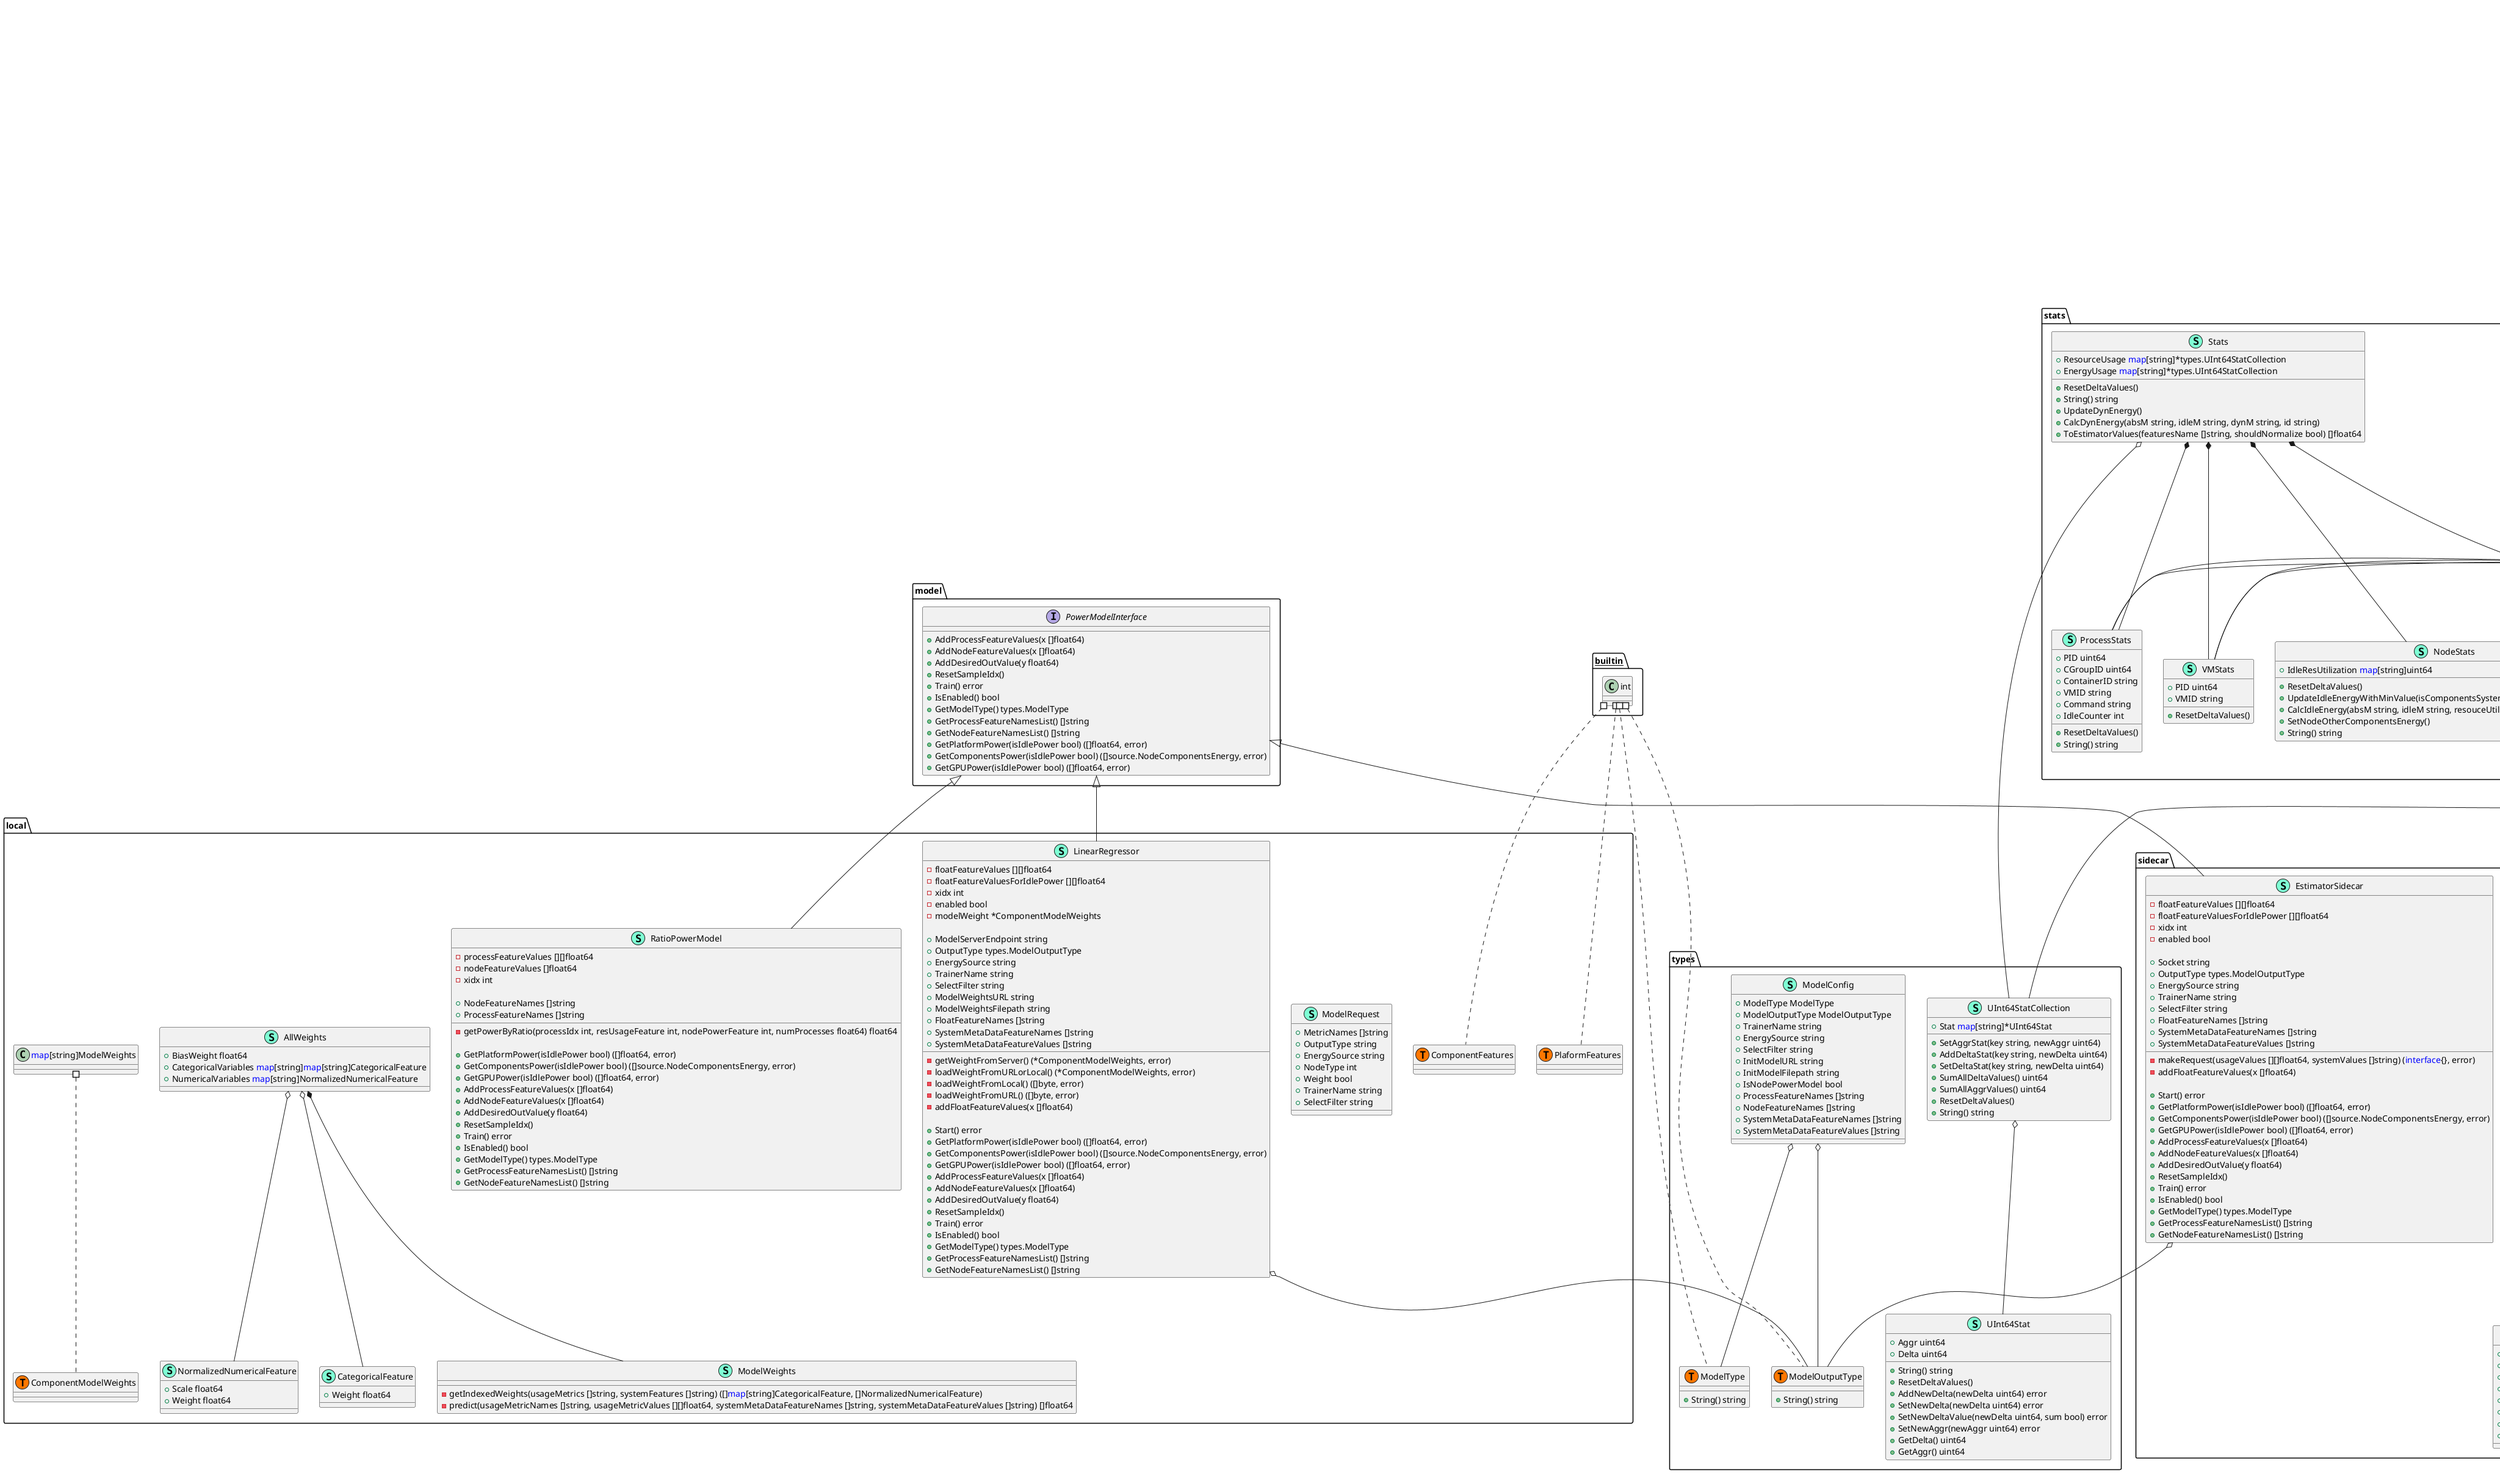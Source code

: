 @startuml
namespace attacher {
    class BccModuleTables << (S,Aquamarine) >> {
        + Module *bcc.Module
        + Table *bcc.Table
        + TableName string
        + CPUFreqTable *bcc.Table

    }
    class ProcessBPFMetrics << (S,Aquamarine) >> {
        + CGroupID uint64
        + ThreadPID uint64
        + PID uint64
        + ProcessRunTime uint64
        + TaskClockTime uint64
        + CPUCycles uint64
        + CPUInstr uint64
        + CacheMisses uint64
        + PageCacheHit uint64
        + VecNR []uint16
        + Command []byte

    }
    class perfCounter << (S,Aquamarine) >> {
        - enabled bool

        + EvType int
        + EvConfig int

    }
}


"attacher.BccModuleTables" o-- "bcc.Module"
"attacher.BccModuleTables" o-- "bcc.Table"

namespace bpf {
    class bpf.ProcessBPFMetrics << (T, #FF7700) >>  {
    }
    class "attacher.ProcessBPFMetrics" as attacherProcessBPFMetrics {
        'This class was created so that we can correctly have an alias pointing to this name. Since it contains dots that can break namespaces
    }
}



namespace bpfassets {
    class asset << (S,Aquamarine) >> {
        - bytes []byte
        - info os.FileInfo

    }
    class bindataFileInfo << (S,Aquamarine) >> {
        - name string
        - size int64
        - mode os.FileMode
        - modTime time.Time

        + Name() string
        + Size() int64
        + Mode() os.FileMode
        + ModTime() time.Time
        + IsDir() bool
        + Sys() <font color=blue>interface</font>{}

    }
    class bintree << (S,Aquamarine) >> {
        + Func <font color=blue>func</font>() (*asset, error)
        + Children <font color=blue>map</font>[string]*bintree

    }
}


"bpfassets.bintree" o-- "bpfassets.bintree"

namespace cgroup {
    interface CCgroupStatHandler  {
        + SetCGroupStat(containerID string, CgroupStatMap <font color=blue>map</font>[string]*types.UInt64StatCollection) error

    }
    class CCgroupV1StatManager << (S,Aquamarine) >> {
        - manager cgroups.Cgroup

        + SetCGroupStat(containerID string, cgroupStatMap <font color=blue>map</font>[string]*types.UInt64StatCollection) error

    }
    class CCgroupV2StatManager << (S,Aquamarine) >> {
        - manager cgroups.Manager

        + SetCGroupStat(containerID string, cgroupStatMap <font color=blue>map</font>[string]*types.UInt64StatCollection) error

    }
    class ContainerInfo << (S,Aquamarine) >> {
        + ContainerID string
        + ContainerName string
        + PodName string
        + Namespace string

    }
}

"cgroup.CCgroupStatHandler" <|-- "cgroup.CCgroupV1StatManager"
"cgroup.CCgroupStatHandler" <|-- "cgroup.CCgroupV2StatManager"


namespace collector {
    class Collector << (S,Aquamarine) >> {
        + NodeStats stats.NodeStats
        + ProcessStats <font color=blue>map</font>[uint64]*stats.ProcessStats
        + ContainerStats <font color=blue>map</font>[string]*stats.ContainerStats
        + VMStats <font color=blue>map</font>[string]*stats.VMStats

        - resetDeltaValue() 
        - updateResourceUtilizationMetrics() 
        - updateNodeAvgCPUFrequencyFromEBPF() 
        - updateNodeResourceUtilizationMetrics(wg *sync.WaitGroup) 
        - updateProcessResourceUtilizationMetrics(wg *sync.WaitGroup) 
        - updateContainerResourceUtilizationMetrics() 
        - handleIdlingProcess(pStat *stats.ProcessStats) 
        - handleInactiveContainers(foundContainer <font color=blue>map</font>[string]bool) 
        - handleInactiveVM(foundVM <font color=blue>map</font>[string]bool) 
        - printDebugMetrics() 
        - createContainerStatsIfNotExist(containerID string, cGroupID uint64, pid uint64, withCGroupID bool) 

        + Initialize() error
        + Destroy() 
        + Update() 
        + UpdateEnergyUtilizationMetrics() 
        + UpdateNodeEnergyUtilizationMetrics() 
        + UpdateProcessEnergyUtilizationMetrics() 
        + AggregateProcessResourceUtilizationMetrics() 
        + AggregateProcessEnergyUtilizationMetrics() 

    }
}


"collector.Collector" o-- "stats.ContainerStats"
"collector.Collector" o-- "stats.NodeStats"
"collector.Collector" o-- "stats.ProcessStats"
"collector.Collector" o-- "stats.VMStats"

namespace components {
    interface powerInterface  {
        + GetName() string
        + GetAbsEnergyFromDram() (uint64, error)
        + GetAbsEnergyFromCore() (uint64, error)
        + GetAbsEnergyFromUncore() (uint64, error)
        + GetAbsEnergyFromPackage() (uint64, error)
        + GetAbsEnergyFromNodeComponents() <font color=blue>map</font>[int]source.NodeComponentsEnergy
        + StopPower() 
        + IsSystemCollectionSupported() bool

    }
}



namespace config {
    interface Client  {
        - getUnixName() (unix.Utsname, error)
        - getCgroupV2File() string

    }
    class config << (S,Aquamarine) >> {
        - getUnixName() (unix.Utsname, error)
        - getCgroupV2File() string

    }
}

"config.Client" <|-- "config.config"


namespace container {
    class collector << (S,Aquamarine) >> {
        - descriptions <font color=blue>map</font>[string]*prometheus.Desc
        - collectors <font color=blue>map</font>[string]metricfactory.PromMetric

        + ContainerStats <font color=blue>map</font>[string]*stats.ContainerStats
        + Mx *sync.Mutex

        - initMetrics() 
        - collectTotalEnergyMetrics(ch <font color=blue>chan</font> prometheus.Metric, container *stats.ContainerStats) 

        + Describe(ch <font color=blue>chan</font> *prometheus.Desc) 
        + Collect(ch <font color=blue>chan</font> prometheus.Metric) 

    }
}


"container.collector" o-- "stats.ContainerStats"
"container.collector" o-- "sync.Mutex"

namespace gpu {
    interface acceleratorInterface  {
        + GetName() string
        + Init() error
        + Shutdown() bool
        + GetGpus() []<font color=blue>interface</font>{}
        + GetAbsEnergyFromGPU() []uint32
        + GetProcessResourceUtilizationPerDevice(device <font color=blue>interface</font>{}, since time.Duration) (<font color=blue>map</font>[uint32]source.ProcessUtilizationSample, error)
        + IsGPUCollectionSupported() bool
        + SetGPUCollectionSupported( bool) 

    }
}



namespace kubelet {
    class KubeletPodLister << (S,Aquamarine) >> {
        + ListPods() (*[]v1.Pod, error)

    }
}



namespace kubernetes {
    class ObjListWatcher << (S,Aquamarine) >> {
        - k8sCli *kubernetes.Clientset
        - informer cache.SharedInformer
        - stopChannel <font color=blue>chan</font> <font color=blue>struct</font>{}

        + Mx *sync.Mutex
        + ResourceKind string
        + ContainerStats *<font color=blue>map</font>[string]*stats.ContainerStats

        - handleUpdate(oldObj <font color=blue>interface</font>{}, newObj <font color=blue>interface</font>{}) 
        - handleAdd(obj <font color=blue>interface</font>{}) 
        - fillInfo(pod *v1.Pod, containers []v1.ContainerStatus) error
        - handleDeleted(obj <font color=blue>interface</font>{}) 
        - deleteInfo(containers []v1.ContainerStatus) 

        + Run() 
        + Stop() 

    }
}


"kubernetes.ObjListWatcher" o-- "stats.ContainerStats"
"kubernetes.ObjListWatcher" o-- "sync.Mutex"

namespace local {
    class AllWeights << (S,Aquamarine) >> {
        + BiasWeight float64
        + CategoricalVariables <font color=blue>map</font>[string]<font color=blue>map</font>[string]CategoricalFeature
        + NumericalVariables <font color=blue>map</font>[string]NormalizedNumericalFeature

    }
    class CategoricalFeature << (S,Aquamarine) >> {
        + Weight float64

    }
    class LinearRegressor << (S,Aquamarine) >> {
        - floatFeatureValues [][]float64
        - floatFeatureValuesForIdlePower [][]float64
        - xidx int
        - enabled bool
        - modelWeight *ComponentModelWeights

        + ModelServerEndpoint string
        + OutputType types.ModelOutputType
        + EnergySource string
        + TrainerName string
        + SelectFilter string
        + ModelWeightsURL string
        + ModelWeightsFilepath string
        + FloatFeatureNames []string
        + SystemMetaDataFeatureNames []string
        + SystemMetaDataFeatureValues []string

        - getWeightFromServer() (*ComponentModelWeights, error)
        - loadWeightFromURLorLocal() (*ComponentModelWeights, error)
        - loadWeightFromLocal() ([]byte, error)
        - loadWeightFromURL() ([]byte, error)
        - addFloatFeatureValues(x []float64) 

        + Start() error
        + GetPlatformPower(isIdlePower bool) ([]float64, error)
        + GetComponentsPower(isIdlePower bool) ([]source.NodeComponentsEnergy, error)
        + GetGPUPower(isIdlePower bool) ([]float64, error)
        + AddProcessFeatureValues(x []float64) 
        + AddNodeFeatureValues(x []float64) 
        + AddDesiredOutValue(y float64) 
        + ResetSampleIdx() 
        + Train() error
        + IsEnabled() bool
        + GetModelType() types.ModelType
        + GetProcessFeatureNamesList() []string
        + GetNodeFeatureNamesList() []string

    }
    class ModelRequest << (S,Aquamarine) >> {
        + MetricNames []string
        + OutputType string
        + EnergySource string
        + NodeType int
        + Weight bool
        + TrainerName string
        + SelectFilter string

    }
    class ModelWeights << (S,Aquamarine) >> {
        - getIndexedWeights(usageMetrics []string, systemFeatures []string) ([]<font color=blue>map</font>[string]CategoricalFeature, []NormalizedNumericalFeature)
        - predict(usageMetricNames []string, usageMetricValues [][]float64, systemMetaDataFeatureNames []string, systemMetaDataFeatureValues []string) []float64

    }
    class NormalizedNumericalFeature << (S,Aquamarine) >> {
        + Scale float64
        + Weight float64

    }
    class RatioPowerModel << (S,Aquamarine) >> {
        - processFeatureValues [][]float64
        - nodeFeatureValues []float64
        - xidx int

        + NodeFeatureNames []string
        + ProcessFeatureNames []string

        - getPowerByRatio(processIdx int, resUsageFeature int, nodePowerFeature int, numProcesses float64) float64

        + GetPlatformPower(isIdlePower bool) ([]float64, error)
        + GetComponentsPower(isIdlePower bool) ([]source.NodeComponentsEnergy, error)
        + GetGPUPower(isIdlePower bool) ([]float64, error)
        + AddProcessFeatureValues(x []float64) 
        + AddNodeFeatureValues(x []float64) 
        + AddDesiredOutValue(y float64) 
        + ResetSampleIdx() 
        + Train() error
        + IsEnabled() bool
        + GetModelType() types.ModelType
        + GetProcessFeatureNamesList() []string
        + GetNodeFeatureNamesList() []string

    }
    class local.ComponentFeatures << (T, #FF7700) >>  {
    }
    class local.ComponentModelWeights << (T, #FF7700) >>  {
    }
    class local.PlaformFeatures << (T, #FF7700) >>  {
    }
}
"local.AllWeights" *-- "local.ModelWeights"

"model.PowerModelInterface" <|-- "local.LinearRegressor"
"model.PowerModelInterface" <|-- "local.RatioPowerModel"

"local.AllWeights" o-- "local.CategoricalFeature"
"local.AllWeights" o-- "local.NormalizedNumericalFeature"
"local.LinearRegressor" o-- "types.ModelOutputType"

namespace manager {
    class CollectorManager << (S,Aquamarine) >> {
        + StatsCollector *collector.Collector
        + PrometheusCollector *metrics.PrometheusExporter
        + Watcher *kubernetes.ObjListWatcher

        + Start() error

    }
}


"manager.CollectorManager" o-- "collector.Collector"
"manager.CollectorManager" o-- "kubernetes.ObjListWatcher"
"manager.CollectorManager" o-- "metrics.PrometheusExporter"

namespace metricfactory {
    interface PromMetric  {
        + Desc() *prometheus.Desc
        + MustMetric(value float64, labelValues ...string) prometheus.Metric

    }
    class bpfGauge << (S,Aquamarine) >> {
        - desc *prometheus.Desc

        + Desc() *prometheus.Desc
        + MustMetric(value float64, labelValues ...string) prometheus.Metric

    }
    class promCounter << (S,Aquamarine) >> {
        - desc *prometheus.Desc

        + Desc() *prometheus.Desc
        + MustMetric(value float64, labelValues ...string) prometheus.Metric

    }
}

"metricfactory.PromMetric" <|-- "metricfactory.bpfGauge"
"metricfactory.PromMetric" <|-- "metricfactory.promCounter"


namespace metrics {
    class PrometheusExporter << (S,Aquamarine) >> {
        + ProcessStatsCollector prometheus.Collector
        + ContainerStatsCollector prometheus.Collector
        + VMStatsCollector prometheus.Collector
        + NodeStatsCollector prometheus.Collector
        + Mx sync.Mutex

        + NewProcessCollector(processMetrics <font color=blue>map</font>[uint64]*stats.ProcessStats) 
        + NewContainerCollector(containerMetrics <font color=blue>map</font>[string]*stats.ContainerStats) 
        + NewVMCollector(vmMetrics <font color=blue>map</font>[string]*stats.VMStats) 
        + NewNodeCollector(nodeMetrics *stats.NodeStats) 
        + RegisterMetrics() *prometheus.Registry

    }
}


"metrics.PrometheusExporter" o-- "prometheus.Collector"
"metrics.PrometheusExporter" o-- "sync.Mutex"

namespace model {
    interface PowerModelInterface  {
        + AddProcessFeatureValues(x []float64) 
        + AddNodeFeatureValues(x []float64) 
        + AddDesiredOutValue(y float64) 
        + ResetSampleIdx() 
        + Train() error
        + IsEnabled() bool
        + GetModelType() types.ModelType
        + GetProcessFeatureNamesList() []string
        + GetNodeFeatureNamesList() []string
        + GetPlatformPower(isIdlePower bool) ([]float64, error)
        + GetComponentsPower(isIdlePower bool) ([]source.NodeComponentsEnergy, error)
        + GetGPUPower(isIdlePower bool) ([]float64, error)

    }
}



namespace node {
    class collector << (S,Aquamarine) >> {
        - descriptions <font color=blue>map</font>[string]*prometheus.Desc
        - collectors <font color=blue>map</font>[string]metricfactory.PromMetric

        + NodeStats *stats.NodeStats
        + Mx *sync.Mutex

        - initMetrics() 

        + Describe(ch <font color=blue>chan</font> *prometheus.Desc) 
        + Collect(ch <font color=blue>chan</font> prometheus.Metric) 

    }
}


"node.collector" o-- "stats.NodeStats"
"node.collector" o-- "sync.Mutex"

namespace nodecred {
    interface NodeCredInterface  {
        + GetNodeCredByNodeName(nodeName string, target string) (<font color=blue>map</font>[string]string, error)
        + IsSupported(info <font color=blue>map</font>[string]string) bool

    }
    class csvNodeCred << (S,Aquamarine) >> {
        + GetNodeCredByNodeName(nodeName string, target string) (<font color=blue>map</font>[string]string, error)
        + IsSupported(info <font color=blue>map</font>[string]string) bool

    }
}

"nodecred.NodeCredInterface" <|-- "nodecred.csvNodeCred"


namespace platform {
    class dummy << (S,Aquamarine) >> {
        + GetName() string
        + IsSystemCollectionSupported() bool
        + StopPower() 
        + GetAbsEnergyFromPlatform() (<font color=blue>map</font>[string]float64, error)

    }
    interface powerInterface  {
        + GetName() string
        + GetAbsEnergyFromPlatform() (<font color=blue>map</font>[string]float64, error)
        + StopPower() 
        + IsSystemCollectionSupported() bool

    }
}

"platform.powerInterface" <|-- "platform.dummy"


namespace process {
    class collector << (S,Aquamarine) >> {
        - descriptions <font color=blue>map</font>[string]*prometheus.Desc
        - collectors <font color=blue>map</font>[string]metricfactory.PromMetric

        + ProcessStats <font color=blue>map</font>[uint64]*stats.ProcessStats
        + Mx *sync.Mutex

        - initMetrics() 

        + Describe(ch <font color=blue>chan</font> *prometheus.Desc) 
        + Collect(ch <font color=blue>chan</font> prometheus.Metric) 

    }
}


"process.collector" o-- "stats.ProcessStats"
"process.collector" o-- "sync.Mutex"

namespace qat {
    interface qatInterface  {
        + Init() error
        + Shutdown() bool
        + GetQATs() <font color=blue>map</font>[string]<font color=blue>interface</font>{}
        + GetQATUtilization(device <font color=blue>map</font>[string]<font color=blue>interface</font>{}) (<font color=blue>map</font>[string]source.DeviceUtilizationSample, error)
        + IsQATCollectionSupported() bool
        + SetQATCollectionSupported( bool) 

    }
}



namespace sidecar {
    class ComponentPowerResponse << (S,Aquamarine) >> {
        + Powers <font color=blue>map</font>[string][]float64
        + Message string

    }
    class EstimatorSidecar << (S,Aquamarine) >> {
        - floatFeatureValues [][]float64
        - floatFeatureValuesForIdlePower [][]float64
        - xidx int
        - enabled bool

        + Socket string
        + OutputType types.ModelOutputType
        + EnergySource string
        + TrainerName string
        + SelectFilter string
        + FloatFeatureNames []string
        + SystemMetaDataFeatureNames []string
        + SystemMetaDataFeatureValues []string

        - makeRequest(usageValues [][]float64, systemValues []string) (<font color=blue>interface</font>{}, error)
        - addFloatFeatureValues(x []float64) 

        + Start() error
        + GetPlatformPower(isIdlePower bool) ([]float64, error)
        + GetComponentsPower(isIdlePower bool) ([]source.NodeComponentsEnergy, error)
        + GetGPUPower(isIdlePower bool) ([]float64, error)
        + AddProcessFeatureValues(x []float64) 
        + AddNodeFeatureValues(x []float64) 
        + AddDesiredOutValue(y float64) 
        + ResetSampleIdx() 
        + Train() error
        + IsEnabled() bool
        + GetModelType() types.ModelType
        + GetProcessFeatureNamesList() []string
        + GetNodeFeatureNamesList() []string

    }
    class PlatformPowerResponse << (S,Aquamarine) >> {
        + Powers []float64
        + Message string

    }
    class PowerRequest << (S,Aquamarine) >> {
        + FloatFeatureNames []string
        + UsageValues [][]float64
        + OutputType string
        + EnergySource string
        + SystemMetaDataFeatureNames []string
        + SystemMetaDataFeatureValues []string
        + TrainerName string
        + SelectFilter string

    }
}

"model.PowerModelInterface" <|-- "sidecar.EstimatorSidecar"

"sidecar.EstimatorSidecar" o-- "types.ModelOutputType"

namespace source {
    class ACPI << (S,Aquamarine) >> {
        - powerPath string

        + CollectEnergy bool

        + GetName() string
        + StopPower() 
        + GetCPUCoreFrequency() <font color=blue>map</font>[int32]uint64
        + IsSystemCollectionSupported() bool
        + IsHWMONCollectionSupported() bool
        + GetAbsEnergyFromPlatform() (<font color=blue>map</font>[string]float64, error)

    }
    class Actions << (S,Aquamarine) >> {
        + PowerPowerSupplyReset PowerPowerSupplyReset

    }
    class ApmXgeneSysfs << (S,Aquamarine) >> {
        - currTime time.Time

        + GetName() string
        + IsSystemCollectionSupported() bool
        + GetAbsEnergyFromDram() (uint64, error)
        + GetAbsEnergyFromCore() (uint64, error)
        + GetAbsEnergyFromUncore() (uint64, error)
        + GetAbsEnergyFromPackage() (uint64, error)
        + GetAbsEnergyFromNodeComponents() <font color=blue>map</font>[int]NodeComponentsEnergy
        + StopPower() 

    }
    class DeviceUtilizationSample << (S,Aquamarine) >> {
        + SampleCnt uint64
        + PciTransCnt uint64
        + Latency uint64
        + BwIn uint64
        + BwOut uint64
        + CprUtil uint64
        + DcprUtil uint64
        + XltUtil uint64
        + CphUtil uint64
        + AthUtil uint64

    }
    class GPUDummy << (S,Aquamarine) >> {
        - collectionSupported bool

        + GetName() string
        + Init() error
        + Shutdown() bool
        + GetAbsEnergyFromGPU() []uint32
        + GetGpus() []<font color=blue>interface</font>{}
        + GetProcessResourceUtilizationPerDevice(device <font color=blue>interface</font>{}, since time.Duration) (<font color=blue>map</font>[uint32]ProcessUtilizationSample, error)
        + IsGPUCollectionSupported() bool
        + SetGPUCollectionSupported(supported bool) 

    }
    class GPUNvml << (S,Aquamarine) >> {
        - collectionSupported bool

        + GetName() string
        + Init() error
        + Shutdown() bool
        + GetGpus() []<font color=blue>interface</font>{}
        + GetAbsEnergyFromGPU() []uint32
        + GetProcessResourceUtilizationPerDevice(device <font color=blue>interface</font>{}, since time.Duration) (<font color=blue>map</font>[uint32]ProcessUtilizationSample, error)
        + IsGPUCollectionSupported() bool
        + SetGPUCollectionSupported(supported bool) 

    }
    class InputRanges << (S,Aquamarine) >> {
        + InputType string
        + MinimumVoltage int
        + MaximumVoltage int
        + OutputWattage int

    }
    class NodeComponentsEnergy << (S,Aquamarine) >> {
        + Core uint64
        + DRAM uint64
        + Uncore uint64
        + Pkg uint64

        + String() string

    }
    class PowerControl << (S,Aquamarine) >> {
        + OdataID string
        + MemberID string
        + Name string
        + PowerConsumedWatts int
        + PowerRequestedWatts int
        + PowerAvailableWatts int
        + PowerCapacityWatts int
        + PowerAllocatedWatts int
        + PowerMetrics PowerMetrics
        + PowerLimit PowerLimit
        + RelatedItem []RelatedItem
        + Status Status

    }
    class PowerDummy << (S,Aquamarine) >> {
        + GetName() string
        + IsSystemCollectionSupported() bool
        + StopPower() 
        + GetAbsEnergyFromDram() (uint64, error)
        + GetAbsEnergyFromCore() (uint64, error)
        + GetAbsEnergyFromUncore() (uint64, error)
        + GetAbsEnergyFromPackage() (uint64, error)
        + GetAbsEnergyFromNodeComponents() <font color=blue>map</font>[int]NodeComponentsEnergy

    }
    class PowerEstimate << (S,Aquamarine) >> {
        + GetName() string
        + IsSystemCollectionSupported() bool
        + StopPower() 
        + GetAbsEnergyFromDram() (uint64, error)
        + GetAbsEnergyFromCore() (uint64, error)
        + GetAbsEnergyFromUncore() (uint64, error)
        + GetAbsEnergyFromPackage() (uint64, error)
        + GetAbsEnergyFromNodeComponents() <font color=blue>map</font>[int]NodeComponentsEnergy

    }
    class PowerEstimateData << (S,Aquamarine) >> {
        + Architecture string
        + MinWatts float64
        + MaxWatts float64
        + PerGBWatts float64

    }
    class PowerHMC << (S,Aquamarine) >> {
        + GetName() string
        + StopPower() 
        + IsSystemCollectionSupported() bool
        + GetAbsEnergyFromPlatform() (<font color=blue>map</font>[string]float64, error)

    }
    class PowerLimit << (S,Aquamarine) >> {
        + LimitInWatts int
        + LimitException string
        + CorrectionInMs int

    }
    class PowerMSR << (S,Aquamarine) >> {
        + GetName() string
        + IsSystemCollectionSupported() bool
        + GetAbsEnergyFromDram() (uint64, error)
        + GetAbsEnergyFromCore() (uint64, error)
        + GetAbsEnergyFromUncore() (uint64, error)
        + GetAbsEnergyFromPackage() (uint64, error)
        + GetAbsEnergyFromNodeComponents() <font color=blue>map</font>[int]NodeComponentsEnergy
        + StopPower() 

    }
    class PowerMetrics << (S,Aquamarine) >> {
        + IntervalInMin int
        + MinConsumedWatts int
        + MaxConsumedWatts int
        + AverageConsumedWatts int

    }
    class PowerPowerSupplyReset << (S,Aquamarine) >> {
        + Target string

    }
    class PowerSupplies << (S,Aquamarine) >> {
        + OdataID string
        + MemberID string
        + Name string
        + Status Status
        + PowerSupplyType string
        + LineInputVoltageType string
        + LineInputVoltage int
        + PowerCapacityWatts int
        + LastPowerOutputWatts int
        + Model string
        + Manufacturer string
        + FirmwareVersion string
        + SerialNumber string
        + PartNumber string
        + SparePartNumber string
        + InputRanges []InputRanges
        + RelatedItem []RelatedItem

    }
    class PowerSysfs << (S,Aquamarine) >> {
        + GetName() string
        + IsSystemCollectionSupported() bool
        + GetAbsEnergyFromDram() (uint64, error)
        + GetAbsEnergyFromCore() (uint64, error)
        + GetAbsEnergyFromUncore() (uint64, error)
        + GetAbsEnergyFromPackage() (uint64, error)
        + GetAbsEnergyFromNodeComponents() <font color=blue>map</font>[int]NodeComponentsEnergy
        + StopPower() 
        + GetMaxEnergyRangeFromDram() (uint64, error)
        + GetMaxEnergyRangeFromCore() (uint64, error)
        + GetMaxEnergyRangeFromUncore() (uint64, error)
        + GetMaxEnergyRangeFromPackage() (uint64, error)

    }
    class ProcessUtilizationSample << (S,Aquamarine) >> {
        + Pid uint32
        + TimeStamp uint64
        + SmUtil uint32
        + MemUtil uint32
        + EncUtil uint32
        + DecUtil uint32

    }
    class QATTelemetry << (S,Aquamarine) >> {
        - collectionSupported bool

        + GetName() string
        + Init() error
        + GetQATUtilization(devices <font color=blue>map</font>[string]<font color=blue>interface</font>{}) (<font color=blue>map</font>[string]DeviceUtilizationSample, error)
        + Shutdown() bool
        + GetQATs() <font color=blue>map</font>[string]<font color=blue>interface</font>{}
        + IsQATCollectionSupported() bool
        + SetQATCollectionSupported(supported bool) 

    }
    class RedFishClient << (S,Aquamarine) >> {
        - accessInfo RedfishAccessInfo
        - systems []*RedfishSystemPowerResult
        - ticker *time.Ticker
        - probeInterval time.Duration
        - mutex sync.Mutex

        + GetName() string
        + IsSystemCollectionSupported() bool
        + GetAbsEnergyFromPlatform() (<font color=blue>map</font>[string]float64, error)
        + StopPower() 

    }
    class RedfishAccessInfo << (S,Aquamarine) >> {
        + Username string
        + Password string
        + Host string

    }
    class RedfishPowerModel << (S,Aquamarine) >> {
        + OdataType string
        + ID string
        + Name string
        + PowerControl []PowerControl
        + Voltages []Voltages
        + PowerSupplies []PowerSupplies
        + Actions Actions
        + OdataID string

    }
    class RedfishSystemModel << (S,Aquamarine) >> {
        + OdataContext string
        + OdataID string
        + OdataType string
        + Description string
        + Members []<font color=blue>struct</font>{string}
        + MembersOdataCount int
        + Name string

    }
    class RedfishSystemPowerResult << (S,Aquamarine) >> {
        - system string
        - consumedWatts int
        - timestamp time.Time

    }
    class RelatedItem << (S,Aquamarine) >> {
        + OdataID string

    }
    class Status << (S,Aquamarine) >> {
        + State string
        + Health string

    }
    class Voltages << (S,Aquamarine) >> {
        + OdataID string
        + MemberID string
        + Name string
        + SensorNumber int
        + Status Status
        + ReadingVolts int
        + UpperThresholdNonCritical float64
        + UpperThresholdCritical int
        + UpperThresholdFatal int
        + LowerThresholdNonCritical float64
        + LowerThresholdCritical int
        + LowerThresholdFatal int
        + MinReadingRange int
        + MaxReadingRange int
        + PhysicalContext string
        + RelatedItem []RelatedItem

    }
    class qatDevInfo << (S,Aquamarine) >> {
        - addr string
        - datafile *os.File

    }
}

"platform.powerInterface" <|-- "source.ACPI"
"components.powerInterface" <|-- "source.ApmXgeneSysfs"
"gpu.acceleratorInterface" <|-- "source.GPUDummy"
"gpu.acceleratorInterface" <|-- "source.GPUNvml"
"components.powerInterface" <|-- "source.PowerDummy"
"components.powerInterface" <|-- "source.PowerEstimate"
"platform.powerInterface" <|-- "source.PowerHMC"
"components.powerInterface" <|-- "source.PowerMSR"
"components.powerInterface" <|-- "source.PowerSysfs"
"qat.qatInterface" <|-- "source.QATTelemetry"
"platform.powerInterface" <|-- "source.RedFishClient"

"source.Actions" o-- "source.PowerPowerSupplyReset"
"source.PowerControl" o-- "source.PowerLimit"
"source.PowerControl" o-- "source.PowerMetrics"
"source.PowerControl" o-- "source.RelatedItem"
"source.PowerControl" o-- "source.Status"
"source.PowerSupplies" o-- "source.InputRanges"
"source.PowerSupplies" o-- "source.RelatedItem"
"source.PowerSupplies" o-- "source.Status"
"source.RedfishPowerModel" o-- "source.Actions"
"source.RedfishPowerModel" o-- "source.PowerControl"
"source.RedfishPowerModel" o-- "source.PowerSupplies"
"source.RedfishPowerModel" o-- "source.Voltages"
"source.Voltages" o-- "source.RelatedItem"
"source.Voltages" o-- "source.Status"

namespace stats {
    class CPUModelData << (S,Aquamarine) >> {
        + Core string
        + Uarch string
        + Family string
        + Model string
        + Stepping string

    }
    class CPUS << (S,Aquamarine) >> {
        - cpusInfo []CPUModelData

    }
    class ContainerStats << (S,Aquamarine) >> {
        + PIDS <font color=blue>map</font>[uint64]bool
        + ContainerID string
        + ContainerName string
        + PodName string
        + Namespace string
        + CgroupStatHandler cgroup.CCgroupStatHandler
        + CgroupStatMap <font color=blue>map</font>[string]*types.UInt64StatCollection

        + ResetDeltaValues() 
        + SetLatestProcess(pid uint64) 
        + String() string
        + UpdateCgroupMetrics() error

    }
    class NodeStats << (S,Aquamarine) >> {
        + IdleResUtilization <font color=blue>map</font>[string]uint64

        + ResetDeltaValues() 
        + UpdateIdleEnergyWithMinValue(isComponentsSystemCollectionSupported bool) 
        + CalcIdleEnergy(absM string, idleM string, resouceUtil string) 
        + SetNodeOtherComponentsEnergy() 
        + String() string

    }
    class ProcessStats << (S,Aquamarine) >> {
        + PID uint64
        + CGroupID uint64
        + ContainerID string
        + VMID string
        + Command string
        + IdleCounter int

        + ResetDeltaValues() 
        + String() string

    }
    class Stats << (S,Aquamarine) >> {
        + ResourceUsage <font color=blue>map</font>[string]*types.UInt64StatCollection
        + EnergyUsage <font color=blue>map</font>[string]*types.UInt64StatCollection

        + ResetDeltaValues() 
        + String() string
        + UpdateDynEnergy() 
        + CalcDynEnergy(absM string, idleM string, dynM string, id string) 
        + ToEstimatorValues(featuresName []string, shouldNormalize bool) []float64

    }
    class VMStats << (S,Aquamarine) >> {
        + PID uint64
        + VMID string

        + ResetDeltaValues() 

    }
}
"stats.Stats" *-- "stats.ContainerStats"
"stats.Stats" *-- "stats.NodeStats"
"stats.Stats" *-- "stats.ProcessStats"
"stats.Stats" *-- "stats.VMStats"


"stats.ContainerStats" o-- "cgroup.CCgroupStatHandler"
"stats.ContainerStats" o-- "types.UInt64StatCollection"
"stats.Stats" o-- "types.UInt64StatCollection"

namespace types {
    class ModelConfig << (S,Aquamarine) >> {
        + ModelType ModelType
        + ModelOutputType ModelOutputType
        + TrainerName string
        + EnergySource string
        + SelectFilter string
        + InitModelURL string
        + InitModelFilepath string
        + IsNodePowerModel bool
        + ProcessFeatureNames []string
        + NodeFeatureNames []string
        + SystemMetaDataFeatureNames []string
        + SystemMetaDataFeatureValues []string

    }
    class ModelOutputType << (S,Aquamarine) >> {
        + String() string

    }
    class ModelType << (S,Aquamarine) >> {
        + String() string

    }
    class UInt64Stat << (S,Aquamarine) >> {
        + Aggr uint64
        + Delta uint64

        + String() string
        + ResetDeltaValues() 
        + AddNewDelta(newDelta uint64) error
        + SetNewDelta(newDelta uint64) error
        + SetNewDeltaValue(newDelta uint64, sum bool) error
        + SetNewAggr(newAggr uint64) error
        + GetDelta() uint64
        + GetAggr() uint64

    }
    class UInt64StatCollection << (S,Aquamarine) >> {
        + Stat <font color=blue>map</font>[string]*UInt64Stat

        + SetAggrStat(key string, newAggr uint64) 
        + AddDeltaStat(key string, newDelta uint64) 
        + SetDeltaStat(key string, newDelta uint64) 
        + SumAllDeltaValues() uint64
        + SumAllAggrValues() uint64
        + ResetDeltaValues() 
        + String() string

    }
    class types.ModelOutputType << (T, #FF7700) >>  {
    }
    class types.ModelType << (T, #FF7700) >>  {
    }
}


"types.ModelConfig" o-- "types.ModelOutputType"
"types.ModelConfig" o-- "types.ModelType"
"types.UInt64StatCollection" o-- "types.UInt64Stat"

namespace virtualmachine {
    class collector << (S,Aquamarine) >> {
        - descriptions <font color=blue>map</font>[string]*prometheus.Desc
        - collectors <font color=blue>map</font>[string]metricfactory.PromMetric

        + VMStats <font color=blue>map</font>[string]*stats.VMStats
        + Mx *sync.Mutex

        - initMetrics() 

        + Describe(ch <font color=blue>chan</font> *prometheus.Desc) 
        + Collect(ch <font color=blue>chan</font> prometheus.Metric) 

    }
}


"virtualmachine.collector" o-- "stats.VMStats"
"virtualmachine.collector" o-- "sync.Mutex"

"__builtin__.int" #.. "local.ComponentFeatures"
"__builtin__.int" #.. "local.PlaformFeatures"
"__builtin__.int" #.. "types.ModelOutputType"
"__builtin__.int" #.. "types.ModelType"
"bpf.attacherProcessBPFMetrics" #.. "bpf.ProcessBPFMetrics"
"local.<font color=blue>map</font>[string]ModelWeights" #.. "local.ComponentModelWeights"
@enduml
